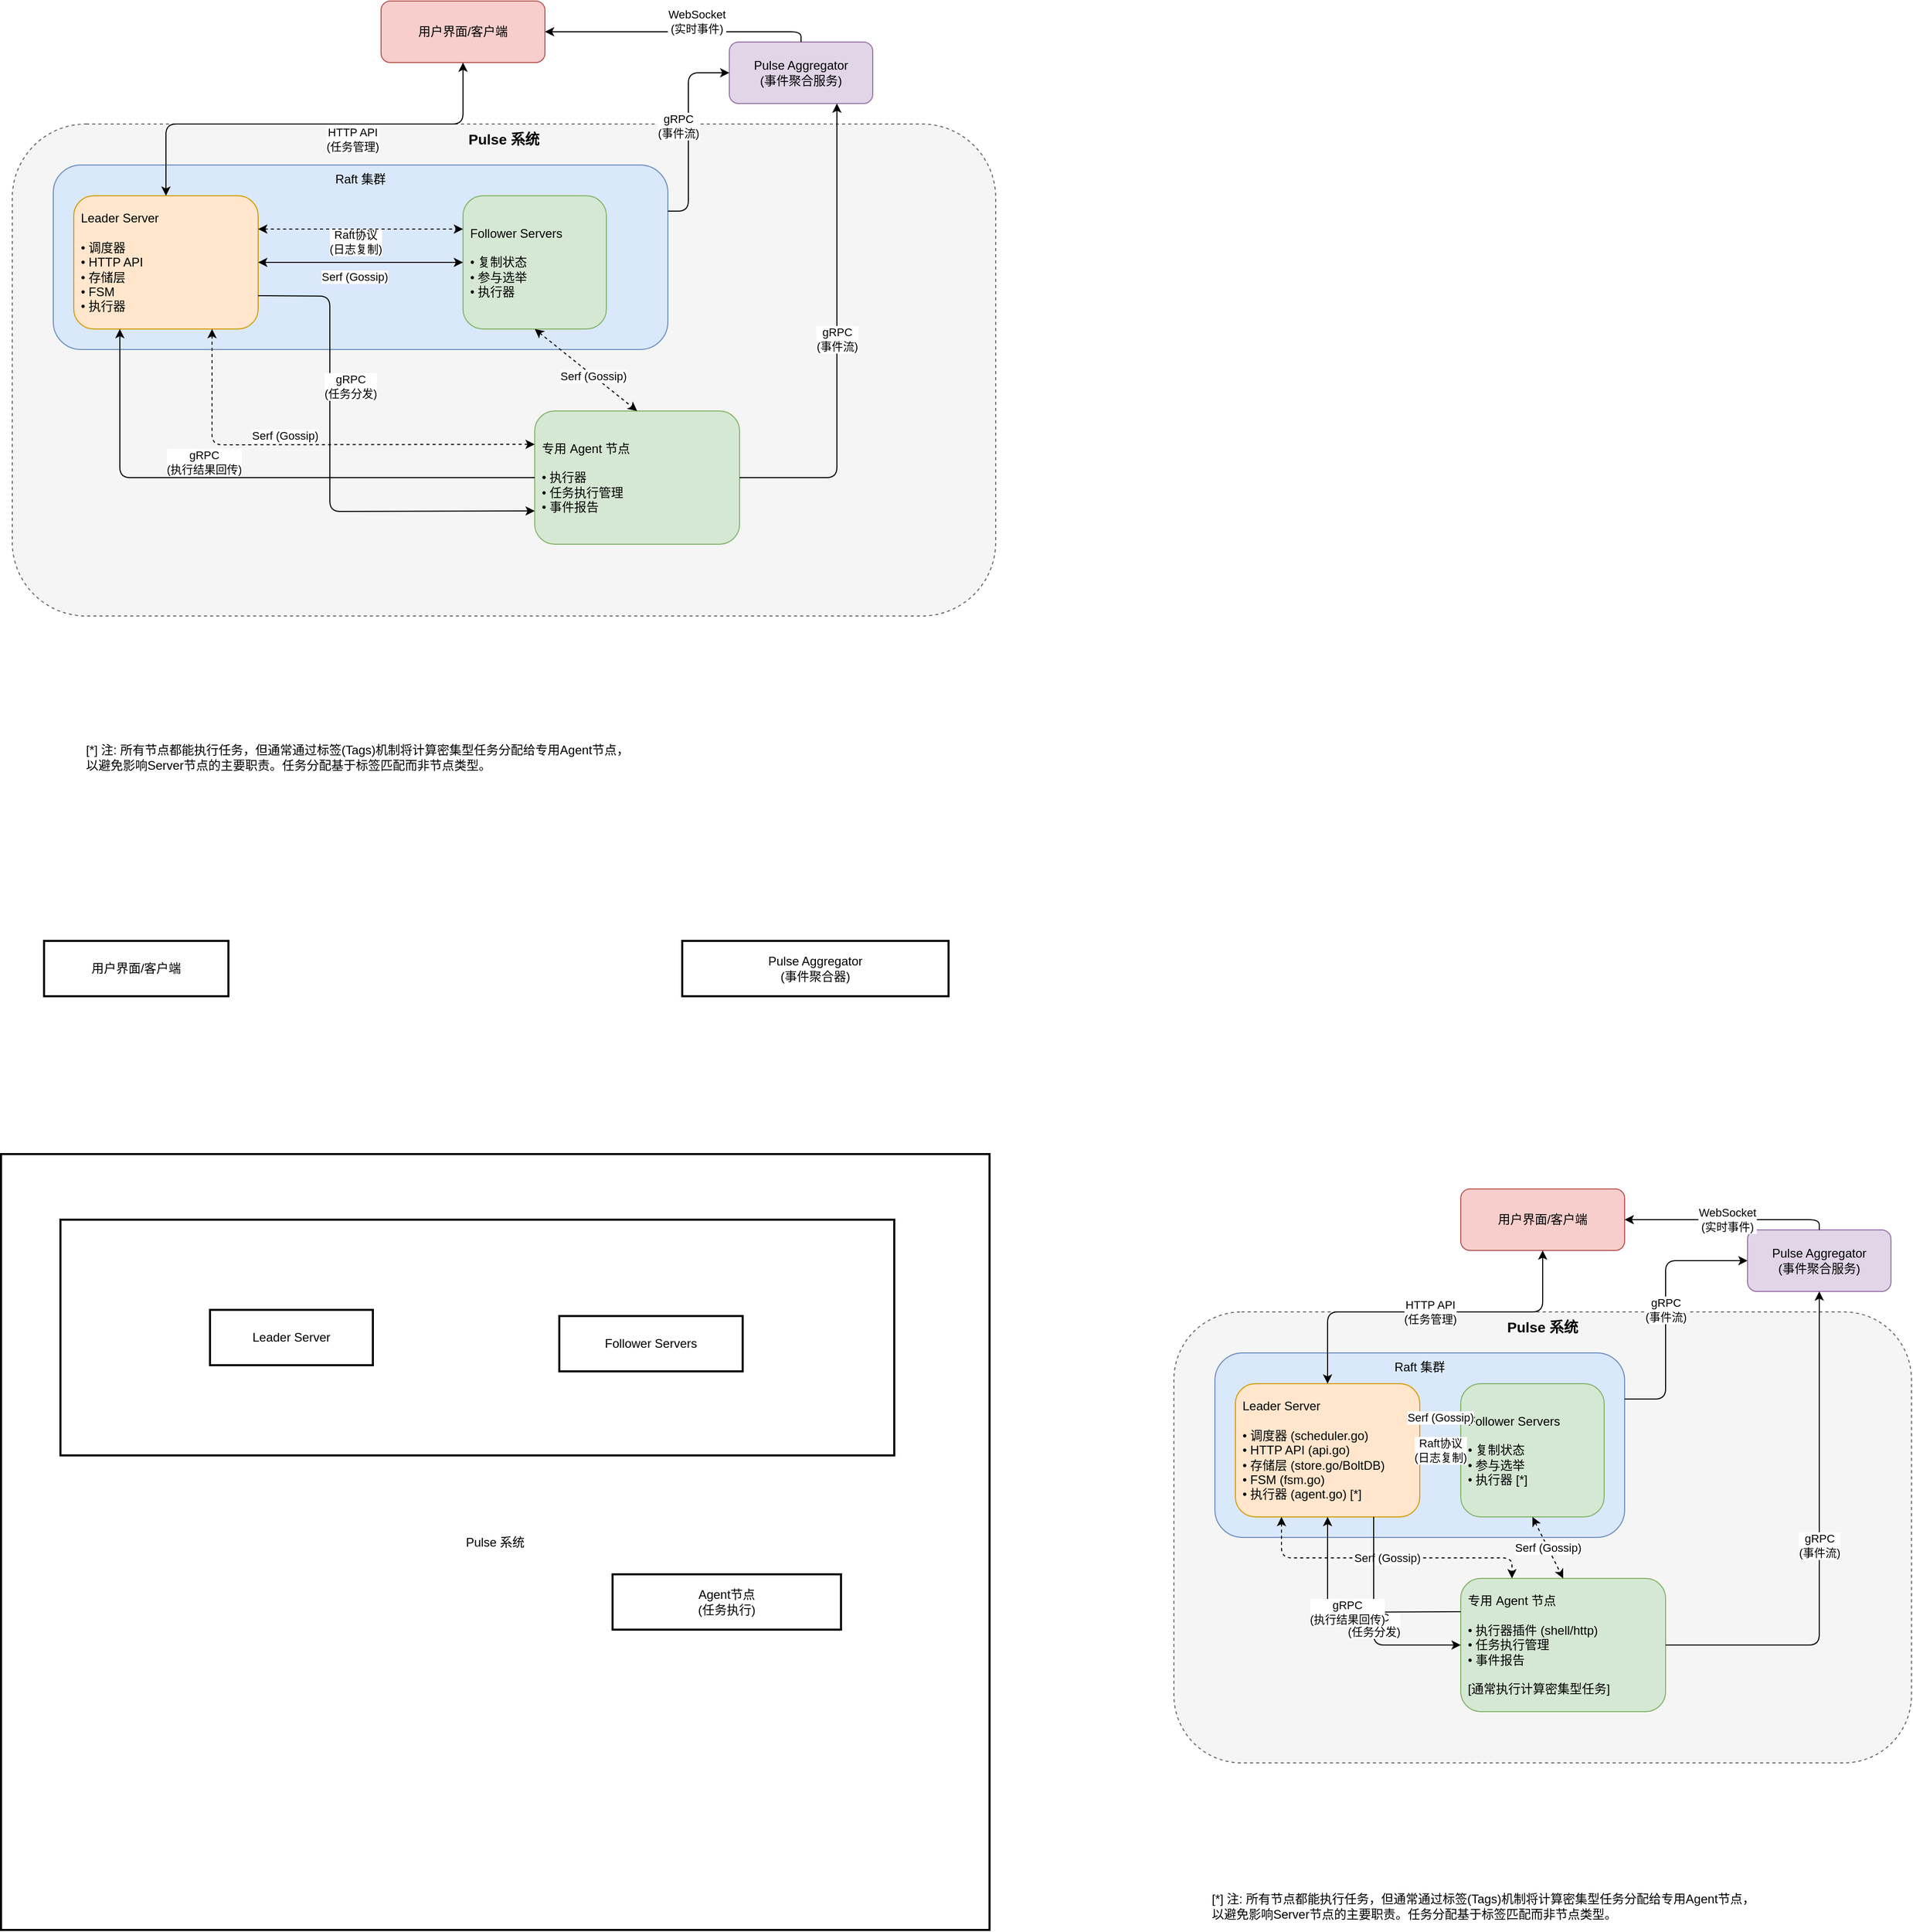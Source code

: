 <mxfile version="26.2.14">
  <diagram name="第 1 页" id="pnYERcN3gMjSIuE6DzLB">
    <mxGraphModel dx="569" dy="1473" grid="0" gridSize="10" guides="1" tooltips="1" connect="1" arrows="1" fold="1" page="0" pageScale="1" pageWidth="850" pageHeight="1100" math="0" shadow="0">
      <root>
        <mxCell id="0" />
        <mxCell id="1" parent="0" />
        <mxCell id="a1szCFsNDwzxV1m5Zwac-4" value="Pulse 系统" style="whiteSpace=wrap;strokeWidth=2;" vertex="1" parent="1">
          <mxGeometry x="406" y="499" width="965" height="757" as="geometry" />
        </mxCell>
        <mxCell id="a1szCFsNDwzxV1m5Zwac-5" value="" style="whiteSpace=wrap;strokeWidth=2;" vertex="1" parent="1">
          <mxGeometry x="464" y="563" width="814" height="230" as="geometry" />
        </mxCell>
        <mxCell id="a1szCFsNDwzxV1m5Zwac-6" value="用户界面/客户端" style="whiteSpace=wrap;strokeWidth=2;" vertex="1" parent="1">
          <mxGeometry x="448" y="291" width="180" height="54" as="geometry" />
        </mxCell>
        <mxCell id="a1szCFsNDwzxV1m5Zwac-7" value="Pulse Aggregator&#xa;(事件聚合器)" style="whiteSpace=wrap;strokeWidth=2;" vertex="1" parent="1">
          <mxGeometry x="1071" y="291" width="260" height="54" as="geometry" />
        </mxCell>
        <mxCell id="a1szCFsNDwzxV1m5Zwac-8" value="Leader Server" style="whiteSpace=wrap;strokeWidth=2;" vertex="1" parent="1">
          <mxGeometry x="610" y="651" width="159" height="54" as="geometry" />
        </mxCell>
        <mxCell id="a1szCFsNDwzxV1m5Zwac-10" value="Agent节点&#xa;(任务执行)" style="whiteSpace=wrap;strokeWidth=2;" vertex="1" parent="1">
          <mxGeometry x="1003" y="909" width="223" height="54" as="geometry" />
        </mxCell>
        <mxCell id="a1szCFsNDwzxV1m5Zwac-9" value="Follower Servers" style="whiteSpace=wrap;strokeWidth=2;" vertex="1" parent="1">
          <mxGeometry x="951" y="657" width="179" height="54" as="geometry" />
        </mxCell>
        <mxCell id="a1szCFsNDwzxV1m5Zwac-24" value="用户界面/客户端" style="rounded=1;whiteSpace=wrap;html=1;fillColor=#f8cecc;strokeColor=#b85450;" vertex="1" parent="1">
          <mxGeometry x="1831" y="533" width="160" height="60" as="geometry" />
        </mxCell>
        <mxCell id="a1szCFsNDwzxV1m5Zwac-25" value="Pulse 系统" style="rounded=1;whiteSpace=wrap;html=1;fillColor=#f5f5f5;strokeColor=#666666;verticalAlign=top;fontStyle=1;fontSize=14;dashed=1;" vertex="1" parent="1">
          <mxGeometry x="1551" y="653" width="720" height="440" as="geometry" />
        </mxCell>
        <mxCell id="a1szCFsNDwzxV1m5Zwac-26" value="Pulse Aggregator&#xa;(事件聚合服务)" style="rounded=1;whiteSpace=wrap;html=1;fillColor=#e1d5e7;strokeColor=#9673a6;" vertex="1" parent="1">
          <mxGeometry x="2111" y="573" width="140" height="60" as="geometry" />
        </mxCell>
        <mxCell id="a1szCFsNDwzxV1m5Zwac-27" value="Raft 集群" style="rounded=1;whiteSpace=wrap;html=1;fillColor=#dae8fc;strokeColor=#6c8ebf;verticalAlign=top;align=center;" vertex="1" parent="1">
          <mxGeometry x="1591" y="693" width="400" height="180" as="geometry" />
        </mxCell>
        <mxCell id="a1szCFsNDwzxV1m5Zwac-28" value="Leader Server&#xa;&#xa;• 调度器 (scheduler.go)&#xa;• HTTP API (api.go)&#xa;• 存储层 (store.go/BoltDB)&#xa;• FSM (fsm.go)&#xa;• 执行器 (agent.go) [*]" style="rounded=1;whiteSpace=wrap;html=1;fillColor=#ffe6cc;strokeColor=#d79b00;align=left;spacingLeft=5;" vertex="1" parent="1">
          <mxGeometry x="1611" y="723" width="180" height="130" as="geometry" />
        </mxCell>
        <mxCell id="a1szCFsNDwzxV1m5Zwac-29" value="Follower Servers&#xa;&#xa;• 复制状态&#xa;• 参与选举&#xa;• 执行器 [*]" style="rounded=1;whiteSpace=wrap;html=1;fillColor=#d5e8d4;strokeColor=#82b366;align=left;spacingLeft=5;" vertex="1" parent="1">
          <mxGeometry x="1831" y="723" width="140" height="130" as="geometry" />
        </mxCell>
        <mxCell id="a1szCFsNDwzxV1m5Zwac-30" value="专用 Agent 节点&#xa;&#xa;• 执行器插件 (shell/http)&#xa;• 任务执行管理&#xa;• 事件报告&#xa;&#xa;[通常执行计算密集型任务]" style="rounded=1;whiteSpace=wrap;html=1;fillColor=#d5e8d4;strokeColor=#82b366;align=left;spacingLeft=5;" vertex="1" parent="1">
          <mxGeometry x="1831" y="913" width="200" height="130" as="geometry" />
        </mxCell>
        <mxCell id="a1szCFsNDwzxV1m5Zwac-31" value="HTTP API&#xa;(任务管理)" style="endArrow=classic;startArrow=classic;html=1;exitX=0.5;exitY=1;exitDx=0;exitDy=0;entryX=0.5;entryY=0;entryDx=0;entryDy=0;" edge="1" parent="1" source="a1szCFsNDwzxV1m5Zwac-24" target="a1szCFsNDwzxV1m5Zwac-28">
          <mxGeometry width="50" height="50" relative="1" as="geometry">
            <mxPoint x="1901" y="903" as="sourcePoint" />
            <mxPoint x="1951" y="853" as="targetPoint" />
            <Array as="points">
              <mxPoint x="1911" y="653" />
              <mxPoint x="1701" y="653" />
            </Array>
          </mxGeometry>
        </mxCell>
        <mxCell id="a1szCFsNDwzxV1m5Zwac-32" value="WebSocket&#xa;(实时事件)" style="endArrow=classic;html=1;exitX=0.5;exitY=0;exitDx=0;exitDy=0;entryX=1;entryY=0.5;entryDx=0;entryDy=0;" edge="1" parent="1" source="a1szCFsNDwzxV1m5Zwac-26" target="a1szCFsNDwzxV1m5Zwac-24">
          <mxGeometry width="50" height="50" relative="1" as="geometry">
            <mxPoint x="1901" y="903" as="sourcePoint" />
            <mxPoint x="1951" y="853" as="targetPoint" />
            <Array as="points">
              <mxPoint x="2181" y="563" />
            </Array>
          </mxGeometry>
        </mxCell>
        <mxCell id="a1szCFsNDwzxV1m5Zwac-33" value="Raft协议&#xa;(日志复制)" style="endArrow=classic;startArrow=classic;html=1;exitX=1;exitY=0.5;exitDx=0;exitDy=0;entryX=0;entryY=0.5;entryDx=0;entryDy=0;" edge="1" parent="1" source="a1szCFsNDwzxV1m5Zwac-28" target="a1szCFsNDwzxV1m5Zwac-29">
          <mxGeometry width="50" height="50" relative="1" as="geometry">
            <mxPoint x="1901" y="903" as="sourcePoint" />
            <mxPoint x="1951" y="853" as="targetPoint" />
          </mxGeometry>
        </mxCell>
        <mxCell id="a1szCFsNDwzxV1m5Zwac-34" value="Serf (Gossip)" style="endArrow=classic;startArrow=classic;html=1;exitX=1;exitY=0.25;exitDx=0;exitDy=0;entryX=0;entryY=0.25;entryDx=0;entryDy=0;dashed=1;" edge="1" parent="1" source="a1szCFsNDwzxV1m5Zwac-28" target="a1szCFsNDwzxV1m5Zwac-29">
          <mxGeometry width="50" height="50" relative="1" as="geometry">
            <mxPoint x="1901" y="903" as="sourcePoint" />
            <mxPoint x="1951" y="853" as="targetPoint" />
          </mxGeometry>
        </mxCell>
        <mxCell id="a1szCFsNDwzxV1m5Zwac-35" value="Serf (Gossip)" style="endArrow=classic;startArrow=classic;html=1;exitX=0.25;exitY=1;exitDx=0;exitDy=0;entryX=0.25;entryY=0;entryDx=0;entryDy=0;dashed=1;" edge="1" parent="1" source="a1szCFsNDwzxV1m5Zwac-28" target="a1szCFsNDwzxV1m5Zwac-30">
          <mxGeometry width="50" height="50" relative="1" as="geometry">
            <mxPoint x="1901" y="903" as="sourcePoint" />
            <mxPoint x="1951" y="853" as="targetPoint" />
            <Array as="points">
              <mxPoint x="1656" y="893" />
              <mxPoint x="1881" y="893" />
            </Array>
          </mxGeometry>
        </mxCell>
        <mxCell id="a1szCFsNDwzxV1m5Zwac-36" value="Serf (Gossip)" style="endArrow=classic;startArrow=classic;html=1;exitX=0.5;exitY=1;exitDx=0;exitDy=0;entryX=0.5;entryY=0;entryDx=0;entryDy=0;dashed=1;" edge="1" parent="1" source="a1szCFsNDwzxV1m5Zwac-29" target="a1szCFsNDwzxV1m5Zwac-30">
          <mxGeometry width="50" height="50" relative="1" as="geometry">
            <mxPoint x="1901" y="903" as="sourcePoint" />
            <mxPoint x="1951" y="853" as="targetPoint" />
          </mxGeometry>
        </mxCell>
        <mxCell id="a1szCFsNDwzxV1m5Zwac-37" value="gRPC&#xa;(任务分发)" style="endArrow=classic;html=1;exitX=0.75;exitY=1;exitDx=0;exitDy=0;entryX=0;entryY=0.5;entryDx=0;entryDy=0;" edge="1" parent="1" source="a1szCFsNDwzxV1m5Zwac-28" target="a1szCFsNDwzxV1m5Zwac-30">
          <mxGeometry width="50" height="50" relative="1" as="geometry">
            <mxPoint x="1901" y="903" as="sourcePoint" />
            <mxPoint x="1951" y="853" as="targetPoint" />
            <Array as="points">
              <mxPoint x="1746" y="978" />
            </Array>
          </mxGeometry>
        </mxCell>
        <mxCell id="a1szCFsNDwzxV1m5Zwac-38" value="gRPC&#xa;(执行结果回传)" style="endArrow=classic;html=1;exitX=0;exitY=0.25;exitDx=0;exitDy=0;entryX=0.5;entryY=1;entryDx=0;entryDy=0;" edge="1" parent="1" source="a1szCFsNDwzxV1m5Zwac-30" target="a1szCFsNDwzxV1m5Zwac-28">
          <mxGeometry width="50" height="50" relative="1" as="geometry">
            <mxPoint x="1901" y="903" as="sourcePoint" />
            <mxPoint x="1951" y="853" as="targetPoint" />
            <Array as="points">
              <mxPoint x="1701" y="946" />
            </Array>
          </mxGeometry>
        </mxCell>
        <mxCell id="a1szCFsNDwzxV1m5Zwac-39" value="gRPC&#xa;(事件流)" style="endArrow=classic;html=1;exitX=1;exitY=0.25;exitDx=0;exitDy=0;entryX=0;entryY=0.5;entryDx=0;entryDy=0;" edge="1" parent="1" source="a1szCFsNDwzxV1m5Zwac-27" target="a1szCFsNDwzxV1m5Zwac-26">
          <mxGeometry width="50" height="50" relative="1" as="geometry">
            <mxPoint x="1901" y="903" as="sourcePoint" />
            <mxPoint x="1951" y="853" as="targetPoint" />
            <Array as="points">
              <mxPoint x="2031" y="738" />
              <mxPoint x="2031" y="603" />
            </Array>
          </mxGeometry>
        </mxCell>
        <mxCell id="a1szCFsNDwzxV1m5Zwac-40" value="gRPC&#xa;(事件流)" style="endArrow=classic;html=1;exitX=1;exitY=0.5;exitDx=0;exitDy=0;entryX=0.5;entryY=1;entryDx=0;entryDy=0;" edge="1" parent="1" source="a1szCFsNDwzxV1m5Zwac-30" target="a1szCFsNDwzxV1m5Zwac-26">
          <mxGeometry width="50" height="50" relative="1" as="geometry">
            <mxPoint x="1901" y="903" as="sourcePoint" />
            <mxPoint x="1951" y="853" as="targetPoint" />
            <Array as="points">
              <mxPoint x="2181" y="978" />
            </Array>
          </mxGeometry>
        </mxCell>
        <mxCell id="a1szCFsNDwzxV1m5Zwac-41" value="[*] 注: 所有节点都能执行任务，但通常通过标签(Tags)机制将计算密集型任务分配给专用Agent节点，&#xa;以避免影响Server节点的主要职责。任务分配基于标签匹配而非节点类型。" style="text;html=1;strokeColor=none;fillColor=none;align=left;verticalAlign=middle;whiteSpace=wrap;rounded=0;" vertex="1" parent="1">
          <mxGeometry x="1586" y="1213" width="640" height="40" as="geometry" />
        </mxCell>
        <mxCell id="a1szCFsNDwzxV1m5Zwac-42" value="用户界面/客户端" style="rounded=1;whiteSpace=wrap;html=1;fillColor=#f8cecc;strokeColor=#b85450;" vertex="1" parent="1">
          <mxGeometry x="777" y="-626" width="160" height="60" as="geometry" />
        </mxCell>
        <mxCell id="a1szCFsNDwzxV1m5Zwac-43" value="Pulse 系统" style="rounded=1;whiteSpace=wrap;html=1;fillColor=#f5f5f5;strokeColor=#666666;verticalAlign=top;fontStyle=1;fontSize=14;dashed=1;" vertex="1" parent="1">
          <mxGeometry x="417" y="-506" width="960" height="480" as="geometry" />
        </mxCell>
        <mxCell id="a1szCFsNDwzxV1m5Zwac-44" value="Pulse Aggregator&#xa;(事件聚合服务)" style="rounded=1;whiteSpace=wrap;html=1;fillColor=#e1d5e7;strokeColor=#9673a6;" vertex="1" parent="1">
          <mxGeometry x="1117" y="-586" width="140" height="60" as="geometry" />
        </mxCell>
        <mxCell id="a1szCFsNDwzxV1m5Zwac-45" value="Raft 集群" style="rounded=1;whiteSpace=wrap;html=1;fillColor=#dae8fc;strokeColor=#6c8ebf;verticalAlign=top;align=center;" vertex="1" parent="1">
          <mxGeometry x="457" y="-466" width="600" height="180" as="geometry" />
        </mxCell>
        <mxCell id="a1szCFsNDwzxV1m5Zwac-46" value="Leader Server&lt;br&gt;&lt;br&gt;• 调度器&lt;br&gt;• HTTP API&lt;br&gt;• 存储层&lt;br&gt;• FSM&lt;br&gt;• 执行器" style="rounded=1;whiteSpace=wrap;html=1;fillColor=#ffe6cc;strokeColor=#d79b00;align=left;spacingLeft=5;" vertex="1" parent="1">
          <mxGeometry x="477" y="-436" width="180" height="130" as="geometry" />
        </mxCell>
        <mxCell id="a1szCFsNDwzxV1m5Zwac-47" value="Follower Servers&lt;br&gt;&lt;br&gt;• 复制状态&lt;br&gt;• 参与选举&lt;br&gt;• 执行器" style="rounded=1;whiteSpace=wrap;html=1;fillColor=#d5e8d4;strokeColor=#82b366;align=left;spacingLeft=5;" vertex="1" parent="1">
          <mxGeometry x="857" y="-436" width="140" height="130" as="geometry" />
        </mxCell>
        <mxCell id="a1szCFsNDwzxV1m5Zwac-48" value="专用 Agent 节点&lt;br&gt;&lt;br&gt;• 执行器&lt;br&gt;• 任务执行管理&lt;br&gt;• 事件报告" style="rounded=1;whiteSpace=wrap;html=1;fillColor=#d5e8d4;strokeColor=#82b366;align=left;spacingLeft=5;" vertex="1" parent="1">
          <mxGeometry x="927" y="-226" width="200" height="130" as="geometry" />
        </mxCell>
        <mxCell id="a1szCFsNDwzxV1m5Zwac-49" value="HTTP API&#xa;(任务管理)" style="endArrow=classic;startArrow=classic;html=1;exitX=0.5;exitY=1;exitDx=0;exitDy=0;entryX=0.5;entryY=0;entryDx=0;entryDy=0;" edge="1" parent="1" source="a1szCFsNDwzxV1m5Zwac-42" target="a1szCFsNDwzxV1m5Zwac-46">
          <mxGeometry x="-0.2" y="15" width="50" height="50" relative="1" as="geometry">
            <mxPoint x="767" y="-256" as="sourcePoint" />
            <mxPoint x="817" y="-306" as="targetPoint" />
            <Array as="points">
              <mxPoint x="857" y="-506" />
              <mxPoint x="567" y="-506" />
            </Array>
            <mxPoint as="offset" />
          </mxGeometry>
        </mxCell>
        <mxCell id="a1szCFsNDwzxV1m5Zwac-50" value="WebSocket&#xa;(实时事件)" style="endArrow=classic;html=1;exitX=0.5;exitY=0;exitDx=0;exitDy=0;entryX=1;entryY=0.5;entryDx=0;entryDy=0;" edge="1" parent="1" source="a1szCFsNDwzxV1m5Zwac-44" target="a1szCFsNDwzxV1m5Zwac-42">
          <mxGeometry x="-0.136" y="-10" width="50" height="50" relative="1" as="geometry">
            <mxPoint x="767" y="-256" as="sourcePoint" />
            <mxPoint x="817" y="-306" as="targetPoint" />
            <Array as="points">
              <mxPoint x="1187" y="-596" />
            </Array>
            <mxPoint as="offset" />
          </mxGeometry>
        </mxCell>
        <mxCell id="a1szCFsNDwzxV1m5Zwac-51" value="Raft协议&#xa;(日志复制)" style="endArrow=classic;startArrow=classic;html=1;exitX=1;exitY=0.5;exitDx=0;exitDy=0;entryX=0;entryY=0.5;entryDx=0;entryDy=0;" edge="1" parent="1" source="a1szCFsNDwzxV1m5Zwac-46" target="a1szCFsNDwzxV1m5Zwac-47">
          <mxGeometry x="-0.053" y="20" width="50" height="50" relative="1" as="geometry">
            <mxPoint x="767" y="-256" as="sourcePoint" />
            <mxPoint x="817" y="-306" as="targetPoint" />
            <mxPoint as="offset" />
          </mxGeometry>
        </mxCell>
        <mxCell id="a1szCFsNDwzxV1m5Zwac-52" value="Serf (Gossip)" style="endArrow=classic;startArrow=classic;html=1;exitX=1;exitY=0.25;exitDx=0;exitDy=0;entryX=0;entryY=0.25;entryDx=0;entryDy=0;dashed=1;" edge="1" parent="1" source="a1szCFsNDwzxV1m5Zwac-46" target="a1szCFsNDwzxV1m5Zwac-47">
          <mxGeometry x="-0.06" y="-45" width="50" height="50" relative="1" as="geometry">
            <mxPoint x="767" y="-256" as="sourcePoint" />
            <mxPoint x="817" y="-306" as="targetPoint" />
            <mxPoint y="1" as="offset" />
          </mxGeometry>
        </mxCell>
        <mxCell id="a1szCFsNDwzxV1m5Zwac-53" value="Serf (Gossip)" style="endArrow=classic;startArrow=classic;html=1;exitX=0.75;exitY=1;exitDx=0;exitDy=0;entryX=0;entryY=0.25;entryDx=0;entryDy=0;dashed=1;" edge="1" parent="1" source="a1szCFsNDwzxV1m5Zwac-46" target="a1szCFsNDwzxV1m5Zwac-48">
          <mxGeometry x="-0.14" y="9" width="50" height="50" relative="1" as="geometry">
            <mxPoint x="767" y="-256" as="sourcePoint" />
            <mxPoint x="817" y="-306" as="targetPoint" />
            <Array as="points">
              <mxPoint x="612" y="-193" />
            </Array>
            <mxPoint as="offset" />
          </mxGeometry>
        </mxCell>
        <mxCell id="a1szCFsNDwzxV1m5Zwac-54" value="Serf (Gossip)" style="endArrow=classic;startArrow=classic;html=1;exitX=0.5;exitY=1;exitDx=0;exitDy=0;entryX=0.5;entryY=0;entryDx=0;entryDy=0;dashed=1;" edge="1" parent="1" source="a1szCFsNDwzxV1m5Zwac-47" target="a1szCFsNDwzxV1m5Zwac-48">
          <mxGeometry x="0.143" width="50" height="50" relative="1" as="geometry">
            <mxPoint x="767" y="-256" as="sourcePoint" />
            <mxPoint x="817" y="-306" as="targetPoint" />
            <mxPoint as="offset" />
          </mxGeometry>
        </mxCell>
        <mxCell id="a1szCFsNDwzxV1m5Zwac-55" value="gRPC&#xa;(任务分发)" style="endArrow=classic;html=1;exitX=1;exitY=0.75;exitDx=0;exitDy=0;entryX=0;entryY=0.75;entryDx=0;entryDy=0;" edge="1" parent="1" source="a1szCFsNDwzxV1m5Zwac-46" target="a1szCFsNDwzxV1m5Zwac-48">
          <mxGeometry x="-0.339" y="20" width="50" height="50" relative="1" as="geometry">
            <mxPoint x="767" y="-256" as="sourcePoint" />
            <mxPoint x="817" y="-306" as="targetPoint" />
            <Array as="points">
              <mxPoint x="727" y="-338" />
              <mxPoint x="727" y="-128" />
            </Array>
            <mxPoint as="offset" />
          </mxGeometry>
        </mxCell>
        <mxCell id="a1szCFsNDwzxV1m5Zwac-56" value="gRPC&#xa;(执行结果回传)" style="endArrow=classic;html=1;exitX=0;exitY=0.5;exitDx=0;exitDy=0;entryX=0.25;entryY=1;entryDx=0;entryDy=0;" edge="1" parent="1" source="a1szCFsNDwzxV1m5Zwac-48" target="a1szCFsNDwzxV1m5Zwac-46">
          <mxGeometry x="0.174" y="-15" width="50" height="50" relative="1" as="geometry">
            <mxPoint x="767" y="-256" as="sourcePoint" />
            <mxPoint x="817" y="-306" as="targetPoint" />
            <Array as="points">
              <mxPoint x="522" y="-161" />
            </Array>
            <mxPoint as="offset" />
          </mxGeometry>
        </mxCell>
        <mxCell id="a1szCFsNDwzxV1m5Zwac-57" value="gRPC&#xa;(事件流)" style="endArrow=classic;html=1;exitX=1;exitY=0.25;exitDx=0;exitDy=0;entryX=0;entryY=0.5;entryDx=0;entryDy=0;" edge="1" parent="1" source="a1szCFsNDwzxV1m5Zwac-45" target="a1szCFsNDwzxV1m5Zwac-44">
          <mxGeometry x="0.059" y="10" width="50" height="50" relative="1" as="geometry">
            <mxPoint x="767" y="-256" as="sourcePoint" />
            <mxPoint x="817" y="-306" as="targetPoint" />
            <Array as="points">
              <mxPoint x="1077" y="-421" />
              <mxPoint x="1077" y="-556" />
            </Array>
            <mxPoint as="offset" />
          </mxGeometry>
        </mxCell>
        <mxCell id="a1szCFsNDwzxV1m5Zwac-58" value="gRPC&#xa;(事件流)" style="endArrow=classic;html=1;exitX=1;exitY=0.5;exitDx=0;exitDy=0;entryX=0.75;entryY=1;entryDx=0;entryDy=0;" edge="1" parent="1" source="a1szCFsNDwzxV1m5Zwac-48" target="a1szCFsNDwzxV1m5Zwac-44">
          <mxGeometry width="50" height="50" relative="1" as="geometry">
            <mxPoint x="767" y="-256" as="sourcePoint" />
            <mxPoint x="817" y="-306" as="targetPoint" />
            <Array as="points">
              <mxPoint x="1222" y="-161" />
            </Array>
          </mxGeometry>
        </mxCell>
        <mxCell id="a1szCFsNDwzxV1m5Zwac-59" value="[*] 注: 所有节点都能执行任务，但通常通过标签(Tags)机制将计算密集型任务分配给专用Agent节点，&#xa;以避免影响Server节点的主要职责。任务分配基于标签匹配而非节点类型。" style="text;html=1;strokeColor=none;fillColor=none;align=left;verticalAlign=middle;whiteSpace=wrap;rounded=0;" vertex="1" parent="1">
          <mxGeometry x="487" y="92" width="640" height="40" as="geometry" />
        </mxCell>
      </root>
    </mxGraphModel>
  </diagram>
</mxfile>
